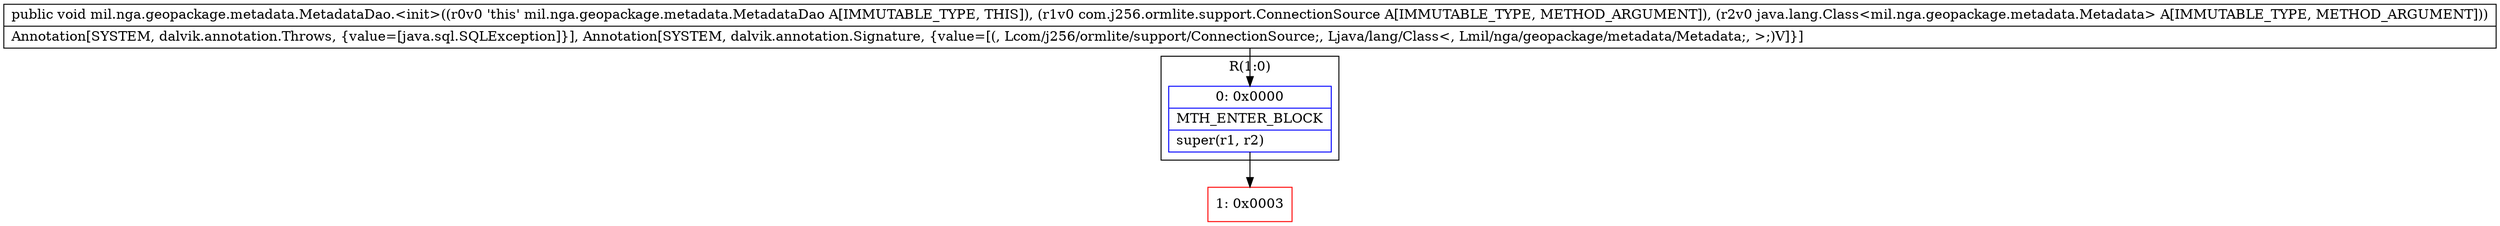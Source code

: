digraph "CFG formil.nga.geopackage.metadata.MetadataDao.\<init\>(Lcom\/j256\/ormlite\/support\/ConnectionSource;Ljava\/lang\/Class;)V" {
subgraph cluster_Region_832147709 {
label = "R(1:0)";
node [shape=record,color=blue];
Node_0 [shape=record,label="{0\:\ 0x0000|MTH_ENTER_BLOCK\l|super(r1, r2)\l}"];
}
Node_1 [shape=record,color=red,label="{1\:\ 0x0003}"];
MethodNode[shape=record,label="{public void mil.nga.geopackage.metadata.MetadataDao.\<init\>((r0v0 'this' mil.nga.geopackage.metadata.MetadataDao A[IMMUTABLE_TYPE, THIS]), (r1v0 com.j256.ormlite.support.ConnectionSource A[IMMUTABLE_TYPE, METHOD_ARGUMENT]), (r2v0 java.lang.Class\<mil.nga.geopackage.metadata.Metadata\> A[IMMUTABLE_TYPE, METHOD_ARGUMENT]))  | Annotation[SYSTEM, dalvik.annotation.Throws, \{value=[java.sql.SQLException]\}], Annotation[SYSTEM, dalvik.annotation.Signature, \{value=[(, Lcom\/j256\/ormlite\/support\/ConnectionSource;, Ljava\/lang\/Class\<, Lmil\/nga\/geopackage\/metadata\/Metadata;, \>;)V]\}]\l}"];
MethodNode -> Node_0;
Node_0 -> Node_1;
}

